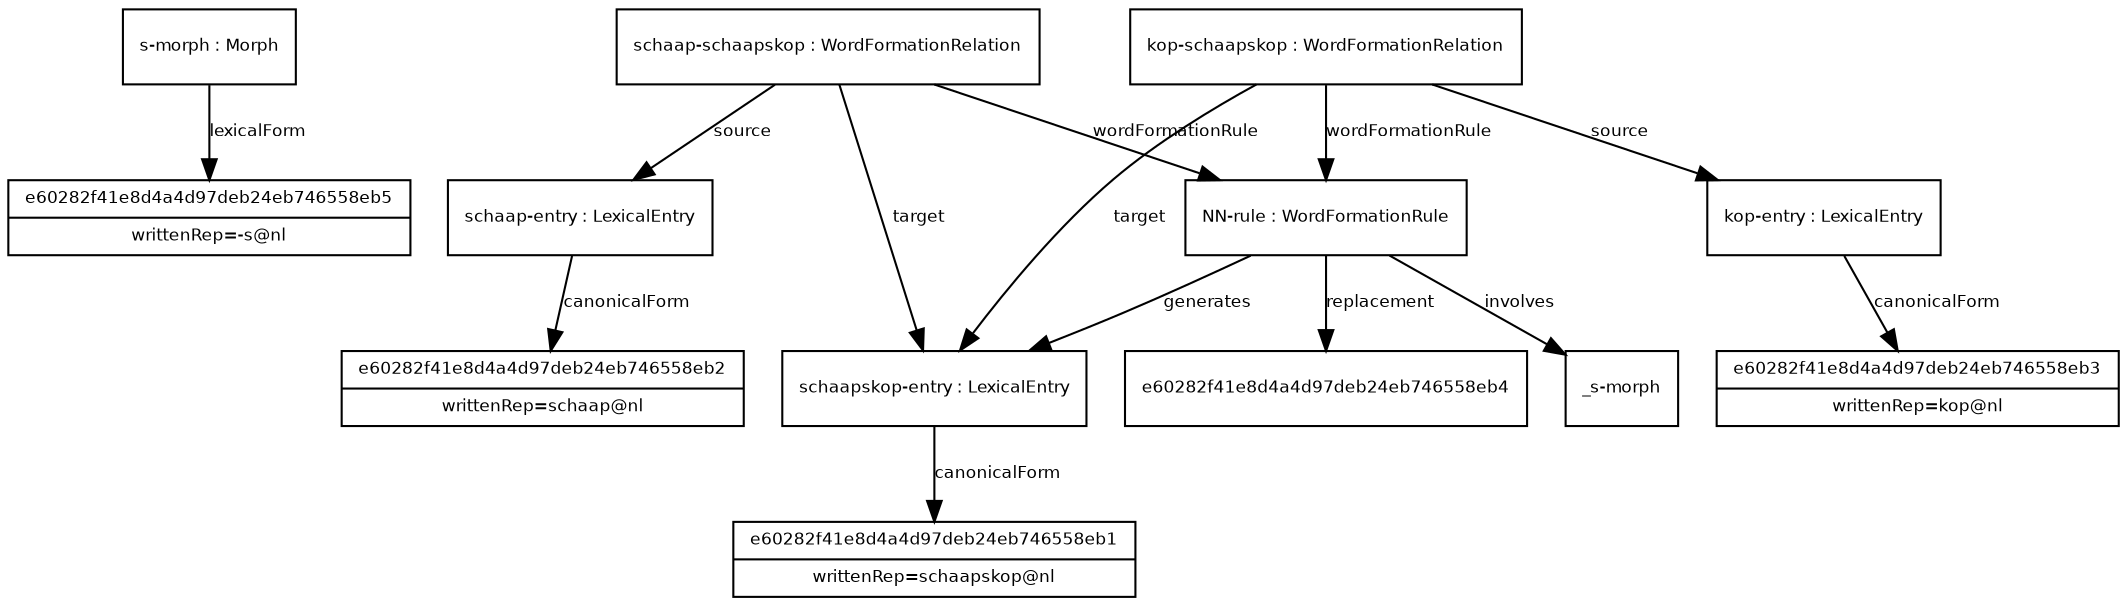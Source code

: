 digraph G {
  fontname = "Bitstream Vera Sans"
    fontsize = 8

    node [
      fontname = "Bitstream Vera Sans"
      fontsize = 8
      shape = "record"
    ]

    edge [
      fontname = "Bitstream Vera Sans"
      fontsize = 8
    ]
 
e60282f41e8d4a4d97deb24eb746558eb5 [ label="{e60282f41e8d4a4d97deb24eb746558eb5|writtenRep=-s@nl}" ]
smorph -> e60282f41e8d4a4d97deb24eb746558eb5 [ label="lexicalForm" ] 
smorph [ label="{s-morph : Morph}" ]
e60282f41e8d4a4d97deb24eb746558eb2 [ label="{e60282f41e8d4a4d97deb24eb746558eb2|writtenRep=schaap@nl}" ]
schaapentry -> e60282f41e8d4a4d97deb24eb746558eb2 [ label="canonicalForm" ] 
schaapentry [ label="{schaap-entry : LexicalEntry}" ]
schaapschaapskop -> schaapentry [ label="source" ] 
e60282f41e8d4a4d97deb24eb746558eb1 [ label="{e60282f41e8d4a4d97deb24eb746558eb1|writtenRep=schaapskop@nl}" ]
schaapskopentry -> e60282f41e8d4a4d97deb24eb746558eb1 [ label="canonicalForm" ] 
schaapskopentry [ label="{schaapskop-entry : LexicalEntry}" ]
schaapschaapskop -> schaapskopentry [ label="target" ] 
e60282f41e8d4a4d97deb24eb746558eb4 [ label="{e60282f41e8d4a4d97deb24eb746558eb4}" ]
NNrule -> e60282f41e8d4a4d97deb24eb746558eb4 [ label="replacement" ] 
_smorph [ label="{_s-morph}" ]
NNrule -> _smorph [ label="involves" ] 
NNrule -> schaapskopentry [ label="generates" ] 
NNrule [ label="{NN-rule : WordFormationRule}" ]
schaapschaapskop -> NNrule [ label="wordFormationRule" ] 
schaapschaapskop [ label="{schaap-schaapskop : WordFormationRelation}" ]
e60282f41e8d4a4d97deb24eb746558eb3 [ label="{e60282f41e8d4a4d97deb24eb746558eb3|writtenRep=kop@nl}" ]
kopentry -> e60282f41e8d4a4d97deb24eb746558eb3 [ label="canonicalForm" ] 
kopentry [ label="{kop-entry : LexicalEntry}" ]
kopschaapskop -> kopentry [ label="source" ] 
kopschaapskop -> schaapskopentry [ label="target" ] 
kopschaapskop -> NNrule [ label="wordFormationRule" ] 
kopschaapskop [ label="{kop-schaapskop : WordFormationRelation}" ]
}
